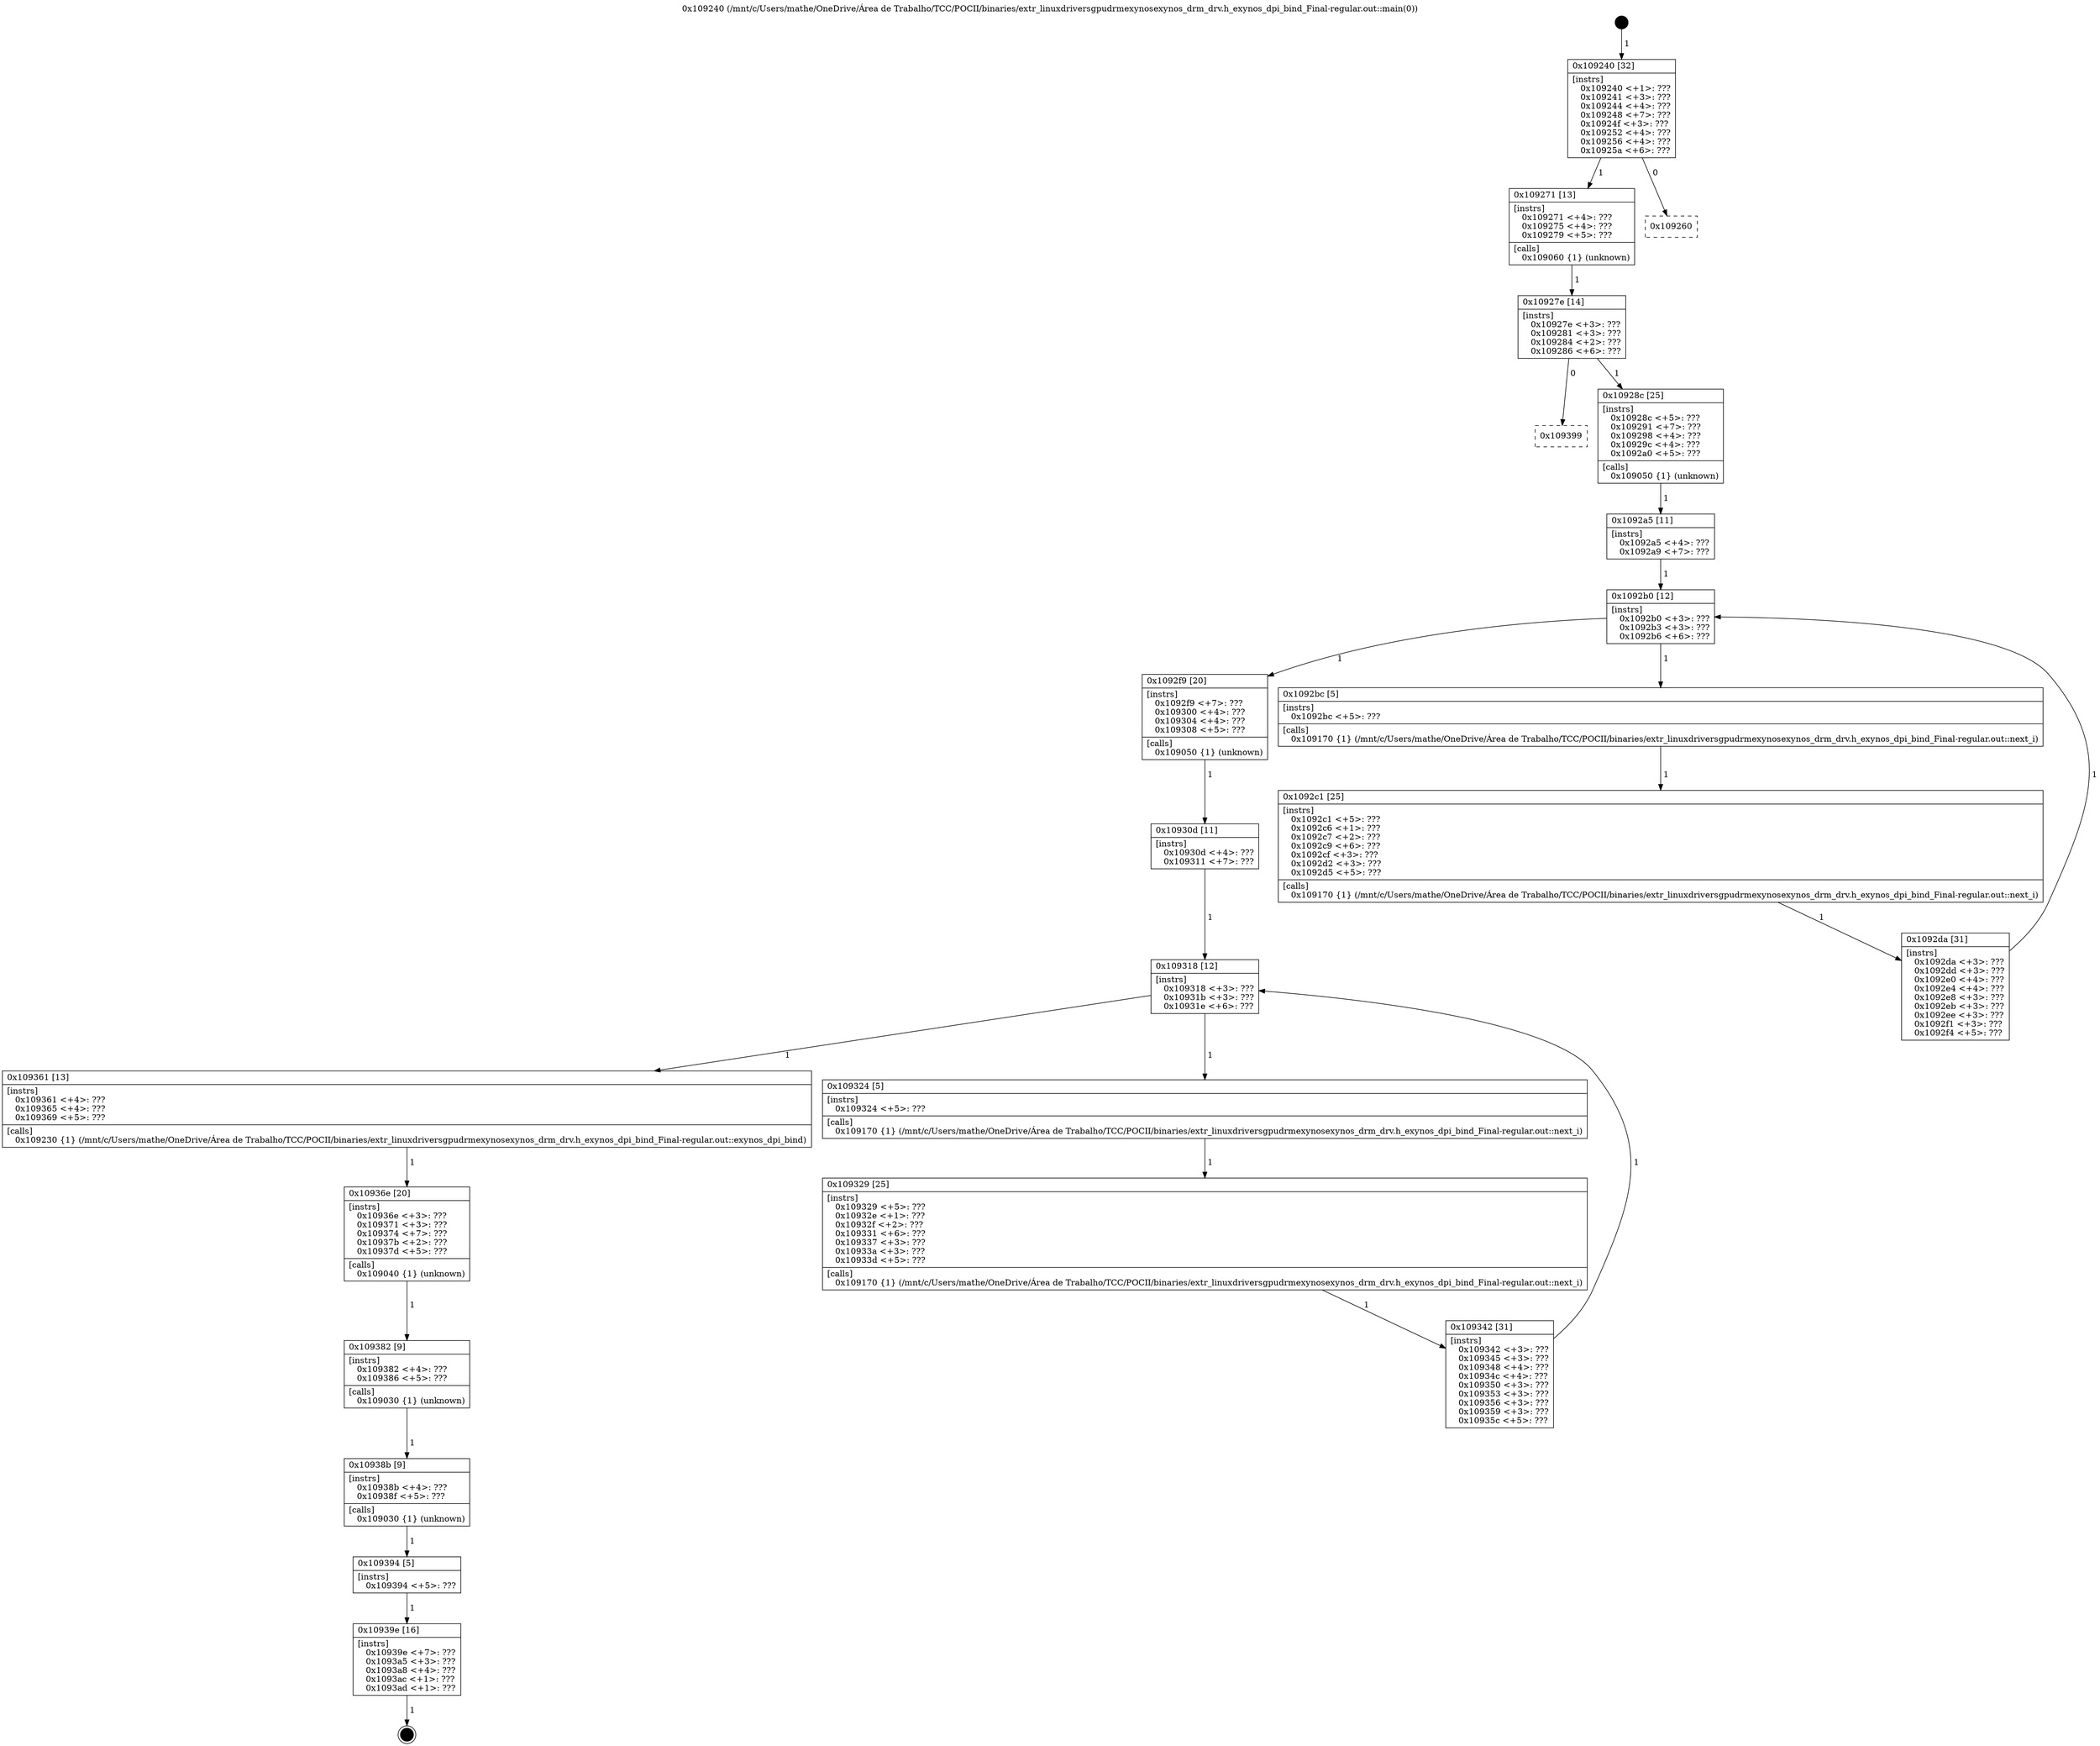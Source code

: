 digraph "0x109240" {
  label = "0x109240 (/mnt/c/Users/mathe/OneDrive/Área de Trabalho/TCC/POCII/binaries/extr_linuxdriversgpudrmexynosexynos_drm_drv.h_exynos_dpi_bind_Final-regular.out::main(0))"
  labelloc = "t"
  node[shape=record]

  Entry [label="",width=0.3,height=0.3,shape=circle,fillcolor=black,style=filled]
  "0x109240" [label="{
     0x109240 [32]\l
     | [instrs]\l
     &nbsp;&nbsp;0x109240 \<+1\>: ???\l
     &nbsp;&nbsp;0x109241 \<+3\>: ???\l
     &nbsp;&nbsp;0x109244 \<+4\>: ???\l
     &nbsp;&nbsp;0x109248 \<+7\>: ???\l
     &nbsp;&nbsp;0x10924f \<+3\>: ???\l
     &nbsp;&nbsp;0x109252 \<+4\>: ???\l
     &nbsp;&nbsp;0x109256 \<+4\>: ???\l
     &nbsp;&nbsp;0x10925a \<+6\>: ???\l
  }"]
  "0x109271" [label="{
     0x109271 [13]\l
     | [instrs]\l
     &nbsp;&nbsp;0x109271 \<+4\>: ???\l
     &nbsp;&nbsp;0x109275 \<+4\>: ???\l
     &nbsp;&nbsp;0x109279 \<+5\>: ???\l
     | [calls]\l
     &nbsp;&nbsp;0x109060 \{1\} (unknown)\l
  }"]
  "0x109260" [label="{
     0x109260\l
  }", style=dashed]
  "0x10927e" [label="{
     0x10927e [14]\l
     | [instrs]\l
     &nbsp;&nbsp;0x10927e \<+3\>: ???\l
     &nbsp;&nbsp;0x109281 \<+3\>: ???\l
     &nbsp;&nbsp;0x109284 \<+2\>: ???\l
     &nbsp;&nbsp;0x109286 \<+6\>: ???\l
  }"]
  "0x109399" [label="{
     0x109399\l
  }", style=dashed]
  "0x10928c" [label="{
     0x10928c [25]\l
     | [instrs]\l
     &nbsp;&nbsp;0x10928c \<+5\>: ???\l
     &nbsp;&nbsp;0x109291 \<+7\>: ???\l
     &nbsp;&nbsp;0x109298 \<+4\>: ???\l
     &nbsp;&nbsp;0x10929c \<+4\>: ???\l
     &nbsp;&nbsp;0x1092a0 \<+5\>: ???\l
     | [calls]\l
     &nbsp;&nbsp;0x109050 \{1\} (unknown)\l
  }"]
  Exit [label="",width=0.3,height=0.3,shape=circle,fillcolor=black,style=filled,peripheries=2]
  "0x1092b0" [label="{
     0x1092b0 [12]\l
     | [instrs]\l
     &nbsp;&nbsp;0x1092b0 \<+3\>: ???\l
     &nbsp;&nbsp;0x1092b3 \<+3\>: ???\l
     &nbsp;&nbsp;0x1092b6 \<+6\>: ???\l
  }"]
  "0x1092f9" [label="{
     0x1092f9 [20]\l
     | [instrs]\l
     &nbsp;&nbsp;0x1092f9 \<+7\>: ???\l
     &nbsp;&nbsp;0x109300 \<+4\>: ???\l
     &nbsp;&nbsp;0x109304 \<+4\>: ???\l
     &nbsp;&nbsp;0x109308 \<+5\>: ???\l
     | [calls]\l
     &nbsp;&nbsp;0x109050 \{1\} (unknown)\l
  }"]
  "0x1092bc" [label="{
     0x1092bc [5]\l
     | [instrs]\l
     &nbsp;&nbsp;0x1092bc \<+5\>: ???\l
     | [calls]\l
     &nbsp;&nbsp;0x109170 \{1\} (/mnt/c/Users/mathe/OneDrive/Área de Trabalho/TCC/POCII/binaries/extr_linuxdriversgpudrmexynosexynos_drm_drv.h_exynos_dpi_bind_Final-regular.out::next_i)\l
  }"]
  "0x1092c1" [label="{
     0x1092c1 [25]\l
     | [instrs]\l
     &nbsp;&nbsp;0x1092c1 \<+5\>: ???\l
     &nbsp;&nbsp;0x1092c6 \<+1\>: ???\l
     &nbsp;&nbsp;0x1092c7 \<+2\>: ???\l
     &nbsp;&nbsp;0x1092c9 \<+6\>: ???\l
     &nbsp;&nbsp;0x1092cf \<+3\>: ???\l
     &nbsp;&nbsp;0x1092d2 \<+3\>: ???\l
     &nbsp;&nbsp;0x1092d5 \<+5\>: ???\l
     | [calls]\l
     &nbsp;&nbsp;0x109170 \{1\} (/mnt/c/Users/mathe/OneDrive/Área de Trabalho/TCC/POCII/binaries/extr_linuxdriversgpudrmexynosexynos_drm_drv.h_exynos_dpi_bind_Final-regular.out::next_i)\l
  }"]
  "0x1092da" [label="{
     0x1092da [31]\l
     | [instrs]\l
     &nbsp;&nbsp;0x1092da \<+3\>: ???\l
     &nbsp;&nbsp;0x1092dd \<+3\>: ???\l
     &nbsp;&nbsp;0x1092e0 \<+4\>: ???\l
     &nbsp;&nbsp;0x1092e4 \<+4\>: ???\l
     &nbsp;&nbsp;0x1092e8 \<+3\>: ???\l
     &nbsp;&nbsp;0x1092eb \<+3\>: ???\l
     &nbsp;&nbsp;0x1092ee \<+3\>: ???\l
     &nbsp;&nbsp;0x1092f1 \<+3\>: ???\l
     &nbsp;&nbsp;0x1092f4 \<+5\>: ???\l
  }"]
  "0x1092a5" [label="{
     0x1092a5 [11]\l
     | [instrs]\l
     &nbsp;&nbsp;0x1092a5 \<+4\>: ???\l
     &nbsp;&nbsp;0x1092a9 \<+7\>: ???\l
  }"]
  "0x109318" [label="{
     0x109318 [12]\l
     | [instrs]\l
     &nbsp;&nbsp;0x109318 \<+3\>: ???\l
     &nbsp;&nbsp;0x10931b \<+3\>: ???\l
     &nbsp;&nbsp;0x10931e \<+6\>: ???\l
  }"]
  "0x109361" [label="{
     0x109361 [13]\l
     | [instrs]\l
     &nbsp;&nbsp;0x109361 \<+4\>: ???\l
     &nbsp;&nbsp;0x109365 \<+4\>: ???\l
     &nbsp;&nbsp;0x109369 \<+5\>: ???\l
     | [calls]\l
     &nbsp;&nbsp;0x109230 \{1\} (/mnt/c/Users/mathe/OneDrive/Área de Trabalho/TCC/POCII/binaries/extr_linuxdriversgpudrmexynosexynos_drm_drv.h_exynos_dpi_bind_Final-regular.out::exynos_dpi_bind)\l
  }"]
  "0x109324" [label="{
     0x109324 [5]\l
     | [instrs]\l
     &nbsp;&nbsp;0x109324 \<+5\>: ???\l
     | [calls]\l
     &nbsp;&nbsp;0x109170 \{1\} (/mnt/c/Users/mathe/OneDrive/Área de Trabalho/TCC/POCII/binaries/extr_linuxdriversgpudrmexynosexynos_drm_drv.h_exynos_dpi_bind_Final-regular.out::next_i)\l
  }"]
  "0x109329" [label="{
     0x109329 [25]\l
     | [instrs]\l
     &nbsp;&nbsp;0x109329 \<+5\>: ???\l
     &nbsp;&nbsp;0x10932e \<+1\>: ???\l
     &nbsp;&nbsp;0x10932f \<+2\>: ???\l
     &nbsp;&nbsp;0x109331 \<+6\>: ???\l
     &nbsp;&nbsp;0x109337 \<+3\>: ???\l
     &nbsp;&nbsp;0x10933a \<+3\>: ???\l
     &nbsp;&nbsp;0x10933d \<+5\>: ???\l
     | [calls]\l
     &nbsp;&nbsp;0x109170 \{1\} (/mnt/c/Users/mathe/OneDrive/Área de Trabalho/TCC/POCII/binaries/extr_linuxdriversgpudrmexynosexynos_drm_drv.h_exynos_dpi_bind_Final-regular.out::next_i)\l
  }"]
  "0x109342" [label="{
     0x109342 [31]\l
     | [instrs]\l
     &nbsp;&nbsp;0x109342 \<+3\>: ???\l
     &nbsp;&nbsp;0x109345 \<+3\>: ???\l
     &nbsp;&nbsp;0x109348 \<+4\>: ???\l
     &nbsp;&nbsp;0x10934c \<+4\>: ???\l
     &nbsp;&nbsp;0x109350 \<+3\>: ???\l
     &nbsp;&nbsp;0x109353 \<+3\>: ???\l
     &nbsp;&nbsp;0x109356 \<+3\>: ???\l
     &nbsp;&nbsp;0x109359 \<+3\>: ???\l
     &nbsp;&nbsp;0x10935c \<+5\>: ???\l
  }"]
  "0x10930d" [label="{
     0x10930d [11]\l
     | [instrs]\l
     &nbsp;&nbsp;0x10930d \<+4\>: ???\l
     &nbsp;&nbsp;0x109311 \<+7\>: ???\l
  }"]
  "0x10936e" [label="{
     0x10936e [20]\l
     | [instrs]\l
     &nbsp;&nbsp;0x10936e \<+3\>: ???\l
     &nbsp;&nbsp;0x109371 \<+3\>: ???\l
     &nbsp;&nbsp;0x109374 \<+7\>: ???\l
     &nbsp;&nbsp;0x10937b \<+2\>: ???\l
     &nbsp;&nbsp;0x10937d \<+5\>: ???\l
     | [calls]\l
     &nbsp;&nbsp;0x109040 \{1\} (unknown)\l
  }"]
  "0x109382" [label="{
     0x109382 [9]\l
     | [instrs]\l
     &nbsp;&nbsp;0x109382 \<+4\>: ???\l
     &nbsp;&nbsp;0x109386 \<+5\>: ???\l
     | [calls]\l
     &nbsp;&nbsp;0x109030 \{1\} (unknown)\l
  }"]
  "0x10938b" [label="{
     0x10938b [9]\l
     | [instrs]\l
     &nbsp;&nbsp;0x10938b \<+4\>: ???\l
     &nbsp;&nbsp;0x10938f \<+5\>: ???\l
     | [calls]\l
     &nbsp;&nbsp;0x109030 \{1\} (unknown)\l
  }"]
  "0x109394" [label="{
     0x109394 [5]\l
     | [instrs]\l
     &nbsp;&nbsp;0x109394 \<+5\>: ???\l
  }"]
  "0x10939e" [label="{
     0x10939e [16]\l
     | [instrs]\l
     &nbsp;&nbsp;0x10939e \<+7\>: ???\l
     &nbsp;&nbsp;0x1093a5 \<+3\>: ???\l
     &nbsp;&nbsp;0x1093a8 \<+4\>: ???\l
     &nbsp;&nbsp;0x1093ac \<+1\>: ???\l
     &nbsp;&nbsp;0x1093ad \<+1\>: ???\l
  }"]
  Entry -> "0x109240" [label=" 1"]
  "0x109240" -> "0x109271" [label=" 1"]
  "0x109240" -> "0x109260" [label=" 0"]
  "0x109271" -> "0x10927e" [label=" 1"]
  "0x10927e" -> "0x109399" [label=" 0"]
  "0x10927e" -> "0x10928c" [label=" 1"]
  "0x10939e" -> Exit [label=" 1"]
  "0x10928c" -> "0x1092a5" [label=" 1"]
  "0x1092b0" -> "0x1092f9" [label=" 1"]
  "0x1092b0" -> "0x1092bc" [label=" 1"]
  "0x1092bc" -> "0x1092c1" [label=" 1"]
  "0x1092c1" -> "0x1092da" [label=" 1"]
  "0x1092a5" -> "0x1092b0" [label=" 1"]
  "0x1092da" -> "0x1092b0" [label=" 1"]
  "0x1092f9" -> "0x10930d" [label=" 1"]
  "0x109318" -> "0x109361" [label=" 1"]
  "0x109318" -> "0x109324" [label=" 1"]
  "0x109324" -> "0x109329" [label=" 1"]
  "0x109329" -> "0x109342" [label=" 1"]
  "0x10930d" -> "0x109318" [label=" 1"]
  "0x109342" -> "0x109318" [label=" 1"]
  "0x109361" -> "0x10936e" [label=" 1"]
  "0x10936e" -> "0x109382" [label=" 1"]
  "0x109382" -> "0x10938b" [label=" 1"]
  "0x10938b" -> "0x109394" [label=" 1"]
  "0x109394" -> "0x10939e" [label=" 1"]
}
